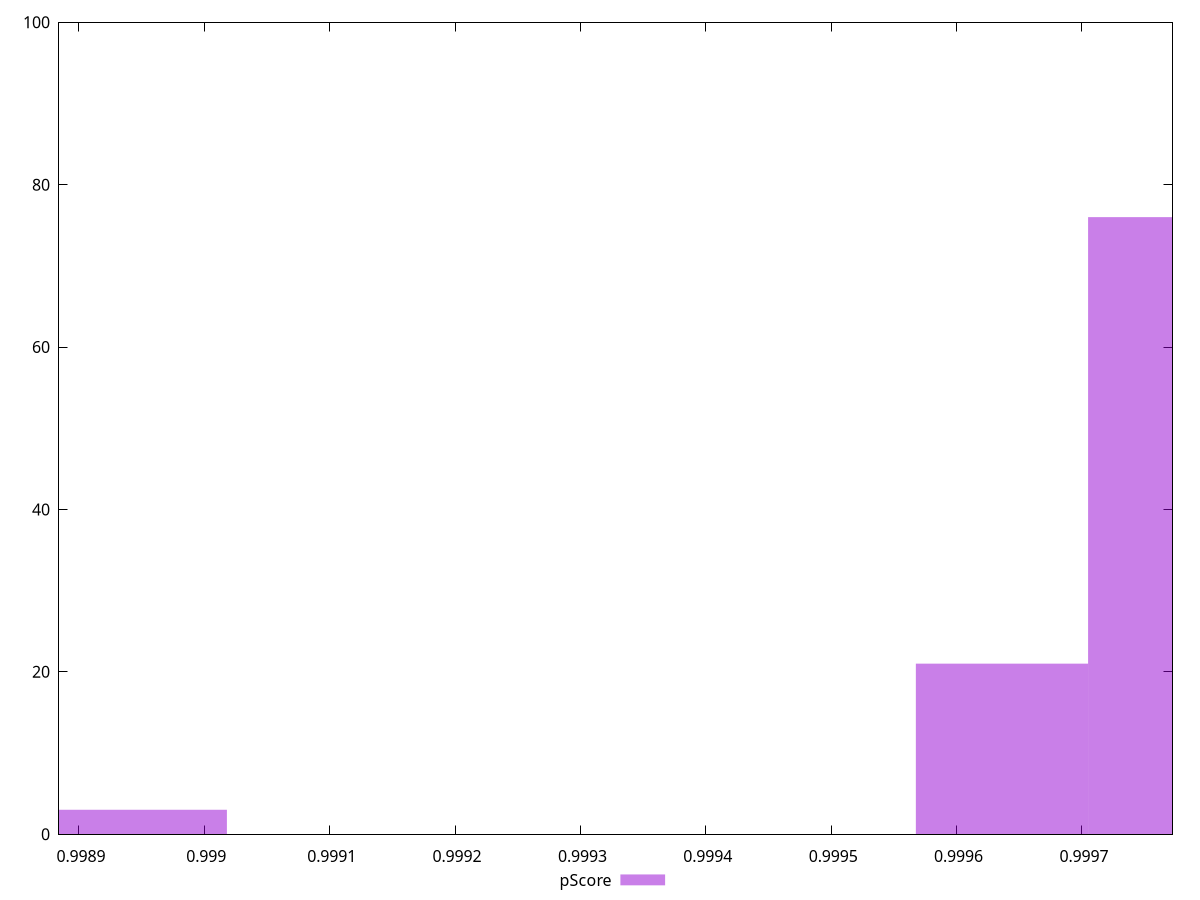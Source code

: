reset

$pScore <<EOF
0.9989493428189384 3
0.999773558448327 76
0.9996361891767622 21
EOF

set key outside below
set boxwidth 0.0001373692715647605
set xrange [0.9988841159460973:0.9997721973874418]
set yrange [0:100]
set trange [0:100]
set style fill transparent solid 0.5 noborder
set terminal svg size 640, 490 enhanced background rgb 'white'
set output "reports/report_00032_2021-02-25T10-28-15.087Z/interactive/samples/agenda/pScore/histogram.svg"

plot $pScore title "pScore" with boxes

reset
